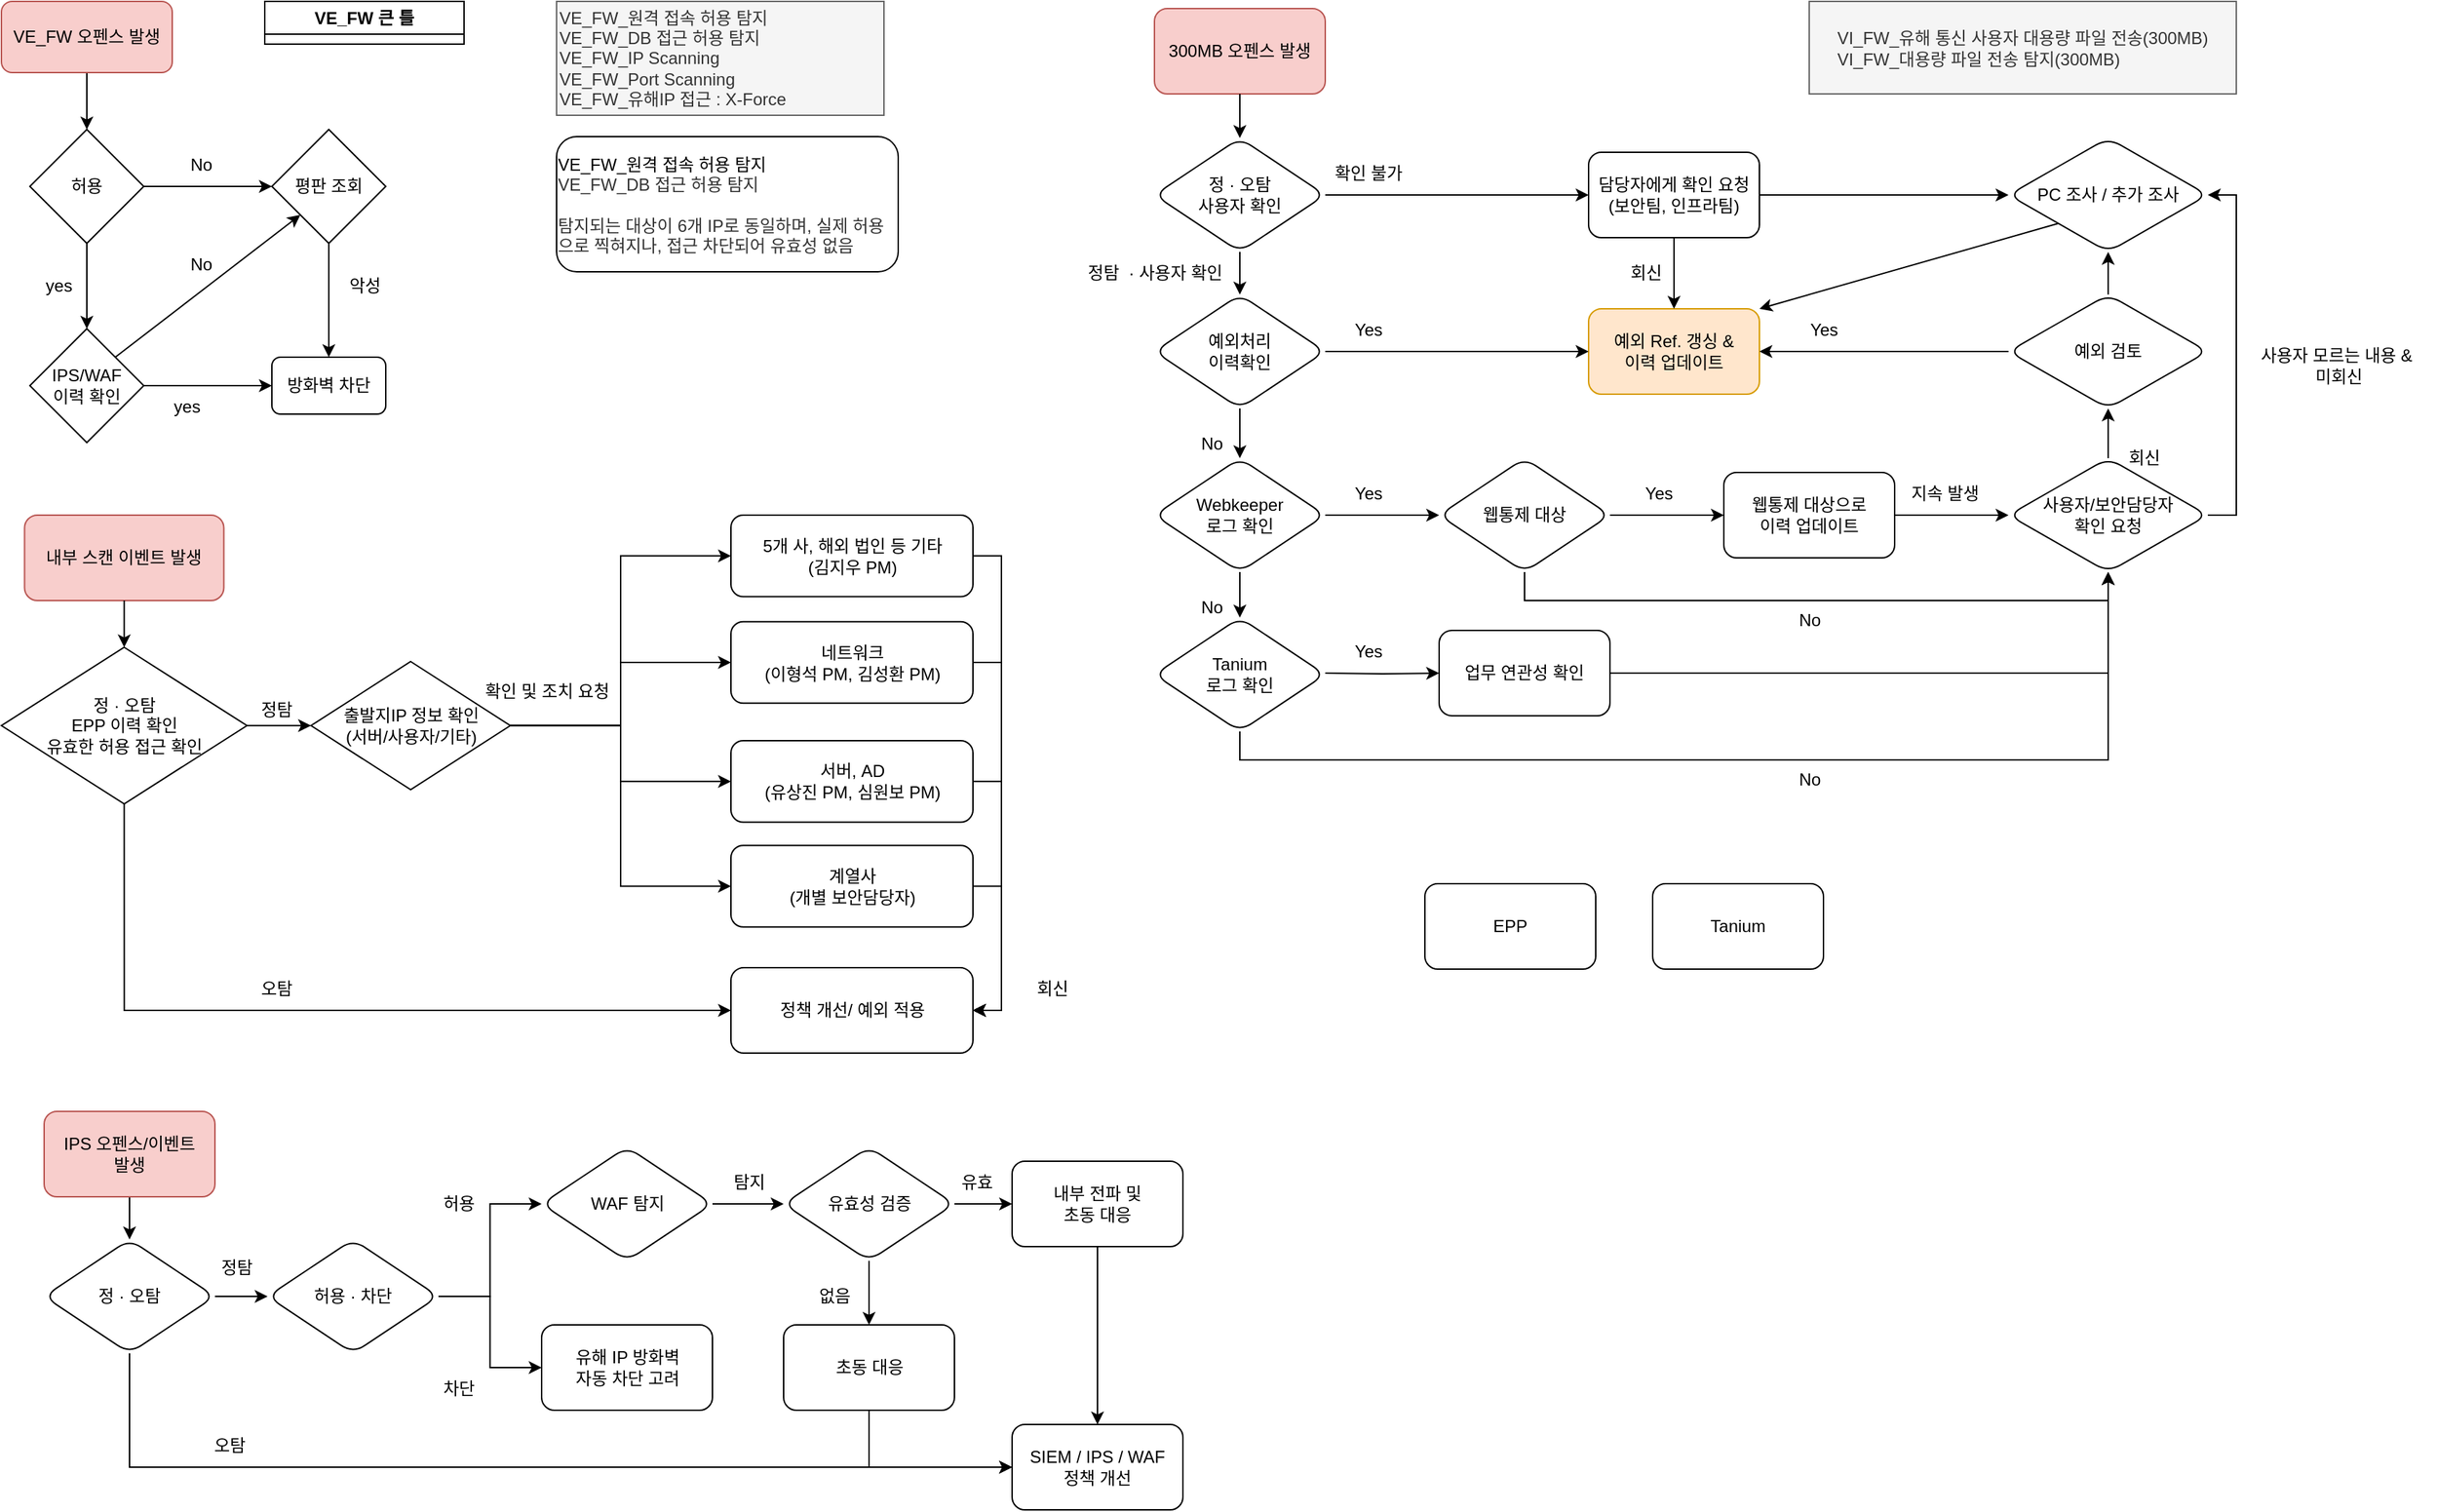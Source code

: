 <mxfile version="22.0.8" type="github">
  <diagram id="C5RBs43oDa-KdzZeNtuy" name="Page-1">
    <mxGraphModel dx="1434" dy="758" grid="1" gridSize="10" guides="1" tooltips="1" connect="1" arrows="1" fold="1" page="1" pageScale="1" pageWidth="827" pageHeight="1169" math="0" shadow="0">
      <root>
        <mxCell id="WIyWlLk6GJQsqaUBKTNV-0" />
        <mxCell id="WIyWlLk6GJQsqaUBKTNV-1" parent="WIyWlLk6GJQsqaUBKTNV-0" />
        <mxCell id="C8NILemeKjBsCW44N4Zh-11" style="edgeStyle=orthogonalEdgeStyle;rounded=0;orthogonalLoop=1;jettySize=auto;html=1;exitX=0.5;exitY=1;exitDx=0;exitDy=0;entryX=0.5;entryY=0;entryDx=0;entryDy=0;" parent="WIyWlLk6GJQsqaUBKTNV-1" source="C8NILemeKjBsCW44N4Zh-3" target="C8NILemeKjBsCW44N4Zh-4" edge="1">
          <mxGeometry relative="1" as="geometry" />
        </mxCell>
        <mxCell id="C8NILemeKjBsCW44N4Zh-3" value="VE_FW 오펜스 발생" style="rounded=1;whiteSpace=wrap;html=1;fillColor=#f8cecc;strokeColor=#b85450;" parent="WIyWlLk6GJQsqaUBKTNV-1" vertex="1">
          <mxGeometry x="60" y="60" width="120" height="50" as="geometry" />
        </mxCell>
        <mxCell id="C8NILemeKjBsCW44N4Zh-8" style="edgeStyle=orthogonalEdgeStyle;rounded=0;orthogonalLoop=1;jettySize=auto;html=1;exitX=0.5;exitY=1;exitDx=0;exitDy=0;entryX=0.5;entryY=0;entryDx=0;entryDy=0;" parent="WIyWlLk6GJQsqaUBKTNV-1" source="C8NILemeKjBsCW44N4Zh-4" target="C8NILemeKjBsCW44N4Zh-6" edge="1">
          <mxGeometry relative="1" as="geometry" />
        </mxCell>
        <mxCell id="C8NILemeKjBsCW44N4Zh-16" style="edgeStyle=orthogonalEdgeStyle;rounded=0;orthogonalLoop=1;jettySize=auto;html=1;exitX=1;exitY=0.5;exitDx=0;exitDy=0;entryX=0;entryY=0.5;entryDx=0;entryDy=0;" parent="WIyWlLk6GJQsqaUBKTNV-1" source="C8NILemeKjBsCW44N4Zh-4" target="C8NILemeKjBsCW44N4Zh-17" edge="1">
          <mxGeometry relative="1" as="geometry">
            <mxPoint x="220" y="190" as="targetPoint" />
          </mxGeometry>
        </mxCell>
        <mxCell id="C8NILemeKjBsCW44N4Zh-4" value="허용" style="rhombus;whiteSpace=wrap;html=1;" parent="WIyWlLk6GJQsqaUBKTNV-1" vertex="1">
          <mxGeometry x="80" y="150" width="80" height="80" as="geometry" />
        </mxCell>
        <mxCell id="C8NILemeKjBsCW44N4Zh-25" style="edgeStyle=orthogonalEdgeStyle;rounded=0;orthogonalLoop=1;jettySize=auto;html=1;exitX=1;exitY=0.5;exitDx=0;exitDy=0;entryX=0;entryY=0.5;entryDx=0;entryDy=0;" parent="WIyWlLk6GJQsqaUBKTNV-1" source="C8NILemeKjBsCW44N4Zh-6" target="C8NILemeKjBsCW44N4Zh-22" edge="1">
          <mxGeometry relative="1" as="geometry" />
        </mxCell>
        <mxCell id="C8NILemeKjBsCW44N4Zh-6" value="IPS/WAF&lt;br&gt;이력 확인" style="rhombus;whiteSpace=wrap;html=1;" parent="WIyWlLk6GJQsqaUBKTNV-1" vertex="1">
          <mxGeometry x="80" y="290" width="80" height="80" as="geometry" />
        </mxCell>
        <mxCell id="C8NILemeKjBsCW44N4Zh-10" value="yes" style="text;html=1;align=center;verticalAlign=middle;resizable=0;points=[];autosize=1;strokeColor=none;fillColor=none;" parent="WIyWlLk6GJQsqaUBKTNV-1" vertex="1">
          <mxGeometry x="80" y="245" width="40" height="30" as="geometry" />
        </mxCell>
        <mxCell id="C8NILemeKjBsCW44N4Zh-13" value="No" style="text;html=1;align=center;verticalAlign=middle;resizable=0;points=[];autosize=1;strokeColor=none;fillColor=none;" parent="WIyWlLk6GJQsqaUBKTNV-1" vertex="1">
          <mxGeometry x="180" y="160" width="40" height="30" as="geometry" />
        </mxCell>
        <mxCell id="C8NILemeKjBsCW44N4Zh-24" style="edgeStyle=orthogonalEdgeStyle;rounded=0;orthogonalLoop=1;jettySize=auto;html=1;exitX=0.5;exitY=1;exitDx=0;exitDy=0;" parent="WIyWlLk6GJQsqaUBKTNV-1" source="C8NILemeKjBsCW44N4Zh-17" target="C8NILemeKjBsCW44N4Zh-22" edge="1">
          <mxGeometry relative="1" as="geometry" />
        </mxCell>
        <mxCell id="C8NILemeKjBsCW44N4Zh-17" value="평판 조회" style="rhombus;whiteSpace=wrap;html=1;" parent="WIyWlLk6GJQsqaUBKTNV-1" vertex="1">
          <mxGeometry x="250" y="150" width="80" height="80" as="geometry" />
        </mxCell>
        <mxCell id="C8NILemeKjBsCW44N4Zh-22" value="방화벽 차단" style="rounded=1;whiteSpace=wrap;html=1;fontSize=12;glass=0;strokeWidth=1;shadow=0;" parent="WIyWlLk6GJQsqaUBKTNV-1" vertex="1">
          <mxGeometry x="250" y="310" width="80" height="40" as="geometry" />
        </mxCell>
        <mxCell id="C8NILemeKjBsCW44N4Zh-26" value="yes" style="text;html=1;align=center;verticalAlign=middle;resizable=0;points=[];autosize=1;strokeColor=none;fillColor=none;" parent="WIyWlLk6GJQsqaUBKTNV-1" vertex="1">
          <mxGeometry x="170" y="330" width="40" height="30" as="geometry" />
        </mxCell>
        <mxCell id="C8NILemeKjBsCW44N4Zh-28" value="악성" style="text;html=1;align=center;verticalAlign=middle;resizable=0;points=[];autosize=1;strokeColor=none;fillColor=none;" parent="WIyWlLk6GJQsqaUBKTNV-1" vertex="1">
          <mxGeometry x="290" y="245" width="50" height="30" as="geometry" />
        </mxCell>
        <mxCell id="C8NILemeKjBsCW44N4Zh-32" value="" style="rounded=0;orthogonalLoop=1;jettySize=auto;html=1;exitX=1;exitY=0;exitDx=0;exitDy=0;entryX=0;entryY=1;entryDx=0;entryDy=0;" parent="WIyWlLk6GJQsqaUBKTNV-1" source="C8NILemeKjBsCW44N4Zh-6" target="C8NILemeKjBsCW44N4Zh-17" edge="1">
          <mxGeometry relative="1" as="geometry">
            <mxPoint x="140" y="310" as="sourcePoint" />
            <mxPoint x="180" y="260" as="targetPoint" />
          </mxGeometry>
        </mxCell>
        <mxCell id="C8NILemeKjBsCW44N4Zh-33" value="No" style="text;html=1;align=center;verticalAlign=middle;resizable=0;points=[];autosize=1;strokeColor=none;fillColor=none;" parent="WIyWlLk6GJQsqaUBKTNV-1" vertex="1">
          <mxGeometry x="180" y="230" width="40" height="30" as="geometry" />
        </mxCell>
        <mxCell id="C8NILemeKjBsCW44N4Zh-34" value="VE_FW_원격 접속 허용 탐지&lt;br&gt;VE_FW_DB 접근 허용 탐지&lt;br&gt;VE_FW_IP Scanning&lt;br&gt;VE_FW_Port Scanning&lt;br&gt;VE_FW_유해IP 접근 : X-Force" style="rounded=0;whiteSpace=wrap;html=1;fillColor=#f5f5f5;fontColor=#333333;strokeColor=#666666;align=left;" parent="WIyWlLk6GJQsqaUBKTNV-1" vertex="1">
          <mxGeometry x="450" y="60" width="230" height="80" as="geometry" />
        </mxCell>
        <mxCell id="C8NILemeKjBsCW44N4Zh-37" value="&lt;div style=&quot;text-align: left;&quot;&gt;&lt;span style=&quot;background-color: initial;&quot;&gt;VE_FW_원격 접속 허용 탐지&lt;/span&gt;&lt;/div&gt;&lt;span style=&quot;color: rgb(51, 51, 51);&quot;&gt;&lt;div style=&quot;text-align: left;&quot;&gt;&lt;span style=&quot;background-color: initial;&quot;&gt;VE_FW_DB 접근 허용 탐지&lt;/span&gt;&lt;/div&gt;&lt;/span&gt;&lt;div style=&quot;text-align: left;&quot;&gt;&lt;font color=&quot;#333333&quot;&gt;&lt;br&gt;&lt;/font&gt;&lt;/div&gt;&lt;font color=&quot;#333333&quot;&gt;&lt;div style=&quot;text-align: left;&quot;&gt;&lt;span style=&quot;background-color: initial;&quot;&gt;탐지되는 대상이 6개 IP로 동일하며, 실제 허용으로 찍혀지나, 접근 차단되어 유효성 없음&lt;/span&gt;&lt;/div&gt;&lt;/font&gt;" style="rounded=1;whiteSpace=wrap;html=1;" parent="WIyWlLk6GJQsqaUBKTNV-1" vertex="1">
          <mxGeometry x="450" y="155" width="240" height="95" as="geometry" />
        </mxCell>
        <mxCell id="C8NILemeKjBsCW44N4Zh-39" value="VE_FW 큰 틀" style="swimlane;whiteSpace=wrap;html=1;" parent="WIyWlLk6GJQsqaUBKTNV-1" vertex="1" collapsed="1">
          <mxGeometry x="245" y="60" width="140" height="30" as="geometry">
            <mxRectangle x="235" y="80" width="200" height="200" as="alternateBounds" />
          </mxGeometry>
        </mxCell>
        <mxCell id="Snq0X9Z72ibjKQlMLjN9-2" style="edgeStyle=orthogonalEdgeStyle;rounded=0;orthogonalLoop=1;jettySize=auto;html=1;exitX=0.5;exitY=1;exitDx=0;exitDy=0;" parent="WIyWlLk6GJQsqaUBKTNV-1" edge="1">
          <mxGeometry relative="1" as="geometry">
            <mxPoint x="900" y="105" as="sourcePoint" />
            <mxPoint x="900" y="105" as="targetPoint" />
          </mxGeometry>
        </mxCell>
        <mxCell id="Snq0X9Z72ibjKQlMLjN9-5" value="300MB 오펜스 발생" style="rounded=1;whiteSpace=wrap;html=1;fillColor=#f8cecc;strokeColor=#b85450;" parent="WIyWlLk6GJQsqaUBKTNV-1" vertex="1">
          <mxGeometry x="870" y="65" width="120" height="60" as="geometry" />
        </mxCell>
        <mxCell id="Snq0X9Z72ibjKQlMLjN9-6" value="예외처리&lt;br&gt;이력확인" style="rhombus;whiteSpace=wrap;html=1;rounded=1;" parent="WIyWlLk6GJQsqaUBKTNV-1" vertex="1">
          <mxGeometry x="870" y="266" width="120" height="80" as="geometry" />
        </mxCell>
        <mxCell id="Snq0X9Z72ibjKQlMLjN9-8" value="예외 Ref. 갱싱 &amp;amp; &lt;br&gt;이력 업데이트" style="whiteSpace=wrap;html=1;rounded=1;fillColor=#ffe6cc;strokeColor=#d79b00;" parent="WIyWlLk6GJQsqaUBKTNV-1" vertex="1">
          <mxGeometry x="1175" y="276" width="120" height="60" as="geometry" />
        </mxCell>
        <mxCell id="Snq0X9Z72ibjKQlMLjN9-9" value="" style="edgeStyle=orthogonalEdgeStyle;rounded=0;orthogonalLoop=1;jettySize=auto;html=1;" parent="WIyWlLk6GJQsqaUBKTNV-1" source="Snq0X9Z72ibjKQlMLjN9-6" target="Snq0X9Z72ibjKQlMLjN9-8" edge="1">
          <mxGeometry relative="1" as="geometry" />
        </mxCell>
        <mxCell id="Snq0X9Z72ibjKQlMLjN9-10" value="Yes" style="text;html=1;align=center;verticalAlign=middle;resizable=0;points=[];autosize=1;strokeColor=none;fillColor=none;" parent="WIyWlLk6GJQsqaUBKTNV-1" vertex="1">
          <mxGeometry x="1000" y="276" width="40" height="30" as="geometry" />
        </mxCell>
        <mxCell id="Snq0X9Z72ibjKQlMLjN9-11" value="Webkeeper&lt;br&gt;로그 확인" style="rhombus;whiteSpace=wrap;html=1;rounded=1;" parent="WIyWlLk6GJQsqaUBKTNV-1" vertex="1">
          <mxGeometry x="870" y="381" width="120" height="80" as="geometry" />
        </mxCell>
        <mxCell id="Snq0X9Z72ibjKQlMLjN9-12" value="" style="edgeStyle=orthogonalEdgeStyle;rounded=0;orthogonalLoop=1;jettySize=auto;html=1;" parent="WIyWlLk6GJQsqaUBKTNV-1" source="Snq0X9Z72ibjKQlMLjN9-6" target="Snq0X9Z72ibjKQlMLjN9-11" edge="1">
          <mxGeometry relative="1" as="geometry" />
        </mxCell>
        <mxCell id="Snq0X9Z72ibjKQlMLjN9-15" value="웹통제 대상으로&lt;br&gt;이력 업데이트" style="whiteSpace=wrap;html=1;rounded=1;" parent="WIyWlLk6GJQsqaUBKTNV-1" vertex="1">
          <mxGeometry x="1270" y="391" width="120" height="60" as="geometry" />
        </mxCell>
        <mxCell id="Snq0X9Z72ibjKQlMLjN9-17" value="Yes" style="text;html=1;align=center;verticalAlign=middle;resizable=0;points=[];autosize=1;strokeColor=none;fillColor=none;" parent="WIyWlLk6GJQsqaUBKTNV-1" vertex="1">
          <mxGeometry x="1000" y="391" width="40" height="30" as="geometry" />
        </mxCell>
        <mxCell id="Snq0X9Z72ibjKQlMLjN9-80" style="edgeStyle=orthogonalEdgeStyle;rounded=0;orthogonalLoop=1;jettySize=auto;html=1;exitX=1;exitY=0.5;exitDx=0;exitDy=0;entryX=0;entryY=0.5;entryDx=0;entryDy=0;" parent="WIyWlLk6GJQsqaUBKTNV-1" source="Snq0X9Z72ibjKQlMLjN9-19" target="Snq0X9Z72ibjKQlMLjN9-15" edge="1">
          <mxGeometry relative="1" as="geometry" />
        </mxCell>
        <mxCell id="Snq0X9Z72ibjKQlMLjN9-19" value="웹통제 대상" style="rhombus;whiteSpace=wrap;html=1;rounded=1;" parent="WIyWlLk6GJQsqaUBKTNV-1" vertex="1">
          <mxGeometry x="1070" y="381" width="120" height="80" as="geometry" />
        </mxCell>
        <mxCell id="Snq0X9Z72ibjKQlMLjN9-20" style="edgeStyle=orthogonalEdgeStyle;rounded=0;orthogonalLoop=1;jettySize=auto;html=1;exitX=1;exitY=0.5;exitDx=0;exitDy=0;" parent="WIyWlLk6GJQsqaUBKTNV-1" source="Snq0X9Z72ibjKQlMLjN9-11" target="Snq0X9Z72ibjKQlMLjN9-19" edge="1">
          <mxGeometry relative="1" as="geometry" />
        </mxCell>
        <mxCell id="Snq0X9Z72ibjKQlMLjN9-23" value="Yes" style="text;html=1;align=center;verticalAlign=middle;resizable=0;points=[];autosize=1;strokeColor=none;fillColor=none;" parent="WIyWlLk6GJQsqaUBKTNV-1" vertex="1">
          <mxGeometry x="1204" y="391" width="40" height="30" as="geometry" />
        </mxCell>
        <mxCell id="Snq0X9Z72ibjKQlMLjN9-71" style="edgeStyle=orthogonalEdgeStyle;rounded=0;orthogonalLoop=1;jettySize=auto;html=1;exitX=0.5;exitY=1;exitDx=0;exitDy=0;entryX=0.5;entryY=1;entryDx=0;entryDy=0;" parent="WIyWlLk6GJQsqaUBKTNV-1" source="Snq0X9Z72ibjKQlMLjN9-25" edge="1" target="Snq0X9Z72ibjKQlMLjN9-31">
          <mxGeometry relative="1" as="geometry">
            <mxPoint x="1540" y="471" as="targetPoint" />
          </mxGeometry>
        </mxCell>
        <mxCell id="Snq0X9Z72ibjKQlMLjN9-25" value="Tanium&lt;br&gt;로그 확인" style="rhombus;whiteSpace=wrap;html=1;rounded=1;" parent="WIyWlLk6GJQsqaUBKTNV-1" vertex="1">
          <mxGeometry x="870" y="493" width="120" height="80" as="geometry" />
        </mxCell>
        <mxCell id="Snq0X9Z72ibjKQlMLjN9-26" value="" style="edgeStyle=orthogonalEdgeStyle;rounded=0;orthogonalLoop=1;jettySize=auto;html=1;" parent="WIyWlLk6GJQsqaUBKTNV-1" source="Snq0X9Z72ibjKQlMLjN9-11" target="Snq0X9Z72ibjKQlMLjN9-25" edge="1">
          <mxGeometry relative="1" as="geometry" />
        </mxCell>
        <mxCell id="Snq0X9Z72ibjKQlMLjN9-27" value="No" style="text;html=1;align=center;verticalAlign=middle;resizable=0;points=[];autosize=1;strokeColor=none;fillColor=none;" parent="WIyWlLk6GJQsqaUBKTNV-1" vertex="1">
          <mxGeometry x="890" y="471" width="40" height="30" as="geometry" />
        </mxCell>
        <mxCell id="Snq0X9Z72ibjKQlMLjN9-28" value="No" style="text;html=1;align=center;verticalAlign=middle;resizable=0;points=[];autosize=1;strokeColor=none;fillColor=none;" parent="WIyWlLk6GJQsqaUBKTNV-1" vertex="1">
          <mxGeometry x="890" y="356" width="40" height="30" as="geometry" />
        </mxCell>
        <mxCell id="iR7jlFq-FNkJxQ9GjyBQ-0" style="edgeStyle=orthogonalEdgeStyle;rounded=0;orthogonalLoop=1;jettySize=auto;html=1;exitX=1;exitY=0.5;exitDx=0;exitDy=0;entryX=1;entryY=0.5;entryDx=0;entryDy=0;" edge="1" parent="WIyWlLk6GJQsqaUBKTNV-1" source="Snq0X9Z72ibjKQlMLjN9-31" target="Snq0X9Z72ibjKQlMLjN9-75">
          <mxGeometry relative="1" as="geometry" />
        </mxCell>
        <mxCell id="Snq0X9Z72ibjKQlMLjN9-31" value="사용자/보안담당자&lt;br&gt;확인 요청" style="rhombus;whiteSpace=wrap;html=1;rounded=1;" parent="WIyWlLk6GJQsqaUBKTNV-1" vertex="1">
          <mxGeometry x="1470" y="381" width="140" height="80" as="geometry" />
        </mxCell>
        <mxCell id="Snq0X9Z72ibjKQlMLjN9-51" style="edgeStyle=orthogonalEdgeStyle;rounded=0;orthogonalLoop=1;jettySize=auto;html=1;exitX=1;exitY=0.5;exitDx=0;exitDy=0;entryX=0;entryY=0.5;entryDx=0;entryDy=0;" parent="WIyWlLk6GJQsqaUBKTNV-1" source="Snq0X9Z72ibjKQlMLjN9-15" target="Snq0X9Z72ibjKQlMLjN9-31" edge="1">
          <mxGeometry relative="1" as="geometry" />
        </mxCell>
        <mxCell id="Snq0X9Z72ibjKQlMLjN9-64" style="edgeStyle=orthogonalEdgeStyle;rounded=0;orthogonalLoop=1;jettySize=auto;html=1;exitX=0.5;exitY=1;exitDx=0;exitDy=0;entryX=0.5;entryY=1;entryDx=0;entryDy=0;" parent="WIyWlLk6GJQsqaUBKTNV-1" source="Snq0X9Z72ibjKQlMLjN9-19" target="Snq0X9Z72ibjKQlMLjN9-31" edge="1">
          <mxGeometry relative="1" as="geometry" />
        </mxCell>
        <mxCell id="Snq0X9Z72ibjKQlMLjN9-36" value="지속 발생" style="text;html=1;align=center;verticalAlign=middle;resizable=0;points=[];autosize=1;strokeColor=none;fillColor=none;" parent="WIyWlLk6GJQsqaUBKTNV-1" vertex="1">
          <mxGeometry x="1390" y="391" width="70" height="30" as="geometry" />
        </mxCell>
        <mxCell id="Snq0X9Z72ibjKQlMLjN9-41" style="edgeStyle=orthogonalEdgeStyle;rounded=0;orthogonalLoop=1;jettySize=auto;html=1;exitX=0.5;exitY=1;exitDx=0;exitDy=0;entryX=0.5;entryY=0;entryDx=0;entryDy=0;" parent="WIyWlLk6GJQsqaUBKTNV-1" source="Snq0X9Z72ibjKQlMLjN9-40" target="Snq0X9Z72ibjKQlMLjN9-6" edge="1">
          <mxGeometry relative="1" as="geometry" />
        </mxCell>
        <mxCell id="Snq0X9Z72ibjKQlMLjN9-40" value="정 · 오탐&lt;br&gt;사용자 확인" style="rhombus;whiteSpace=wrap;html=1;rounded=1;" parent="WIyWlLk6GJQsqaUBKTNV-1" vertex="1">
          <mxGeometry x="870" y="156" width="120" height="80" as="geometry" />
        </mxCell>
        <mxCell id="Snq0X9Z72ibjKQlMLjN9-47" style="edgeStyle=orthogonalEdgeStyle;rounded=0;orthogonalLoop=1;jettySize=auto;html=1;exitX=0.5;exitY=1;exitDx=0;exitDy=0;entryX=0.5;entryY=0;entryDx=0;entryDy=0;" parent="WIyWlLk6GJQsqaUBKTNV-1" source="Snq0X9Z72ibjKQlMLjN9-5" target="Snq0X9Z72ibjKQlMLjN9-40" edge="1">
          <mxGeometry relative="1" as="geometry" />
        </mxCell>
        <mxCell id="Snq0X9Z72ibjKQlMLjN9-42" value="정탐&amp;nbsp;&amp;nbsp;· 사용자 확인" style="text;html=1;align=center;verticalAlign=middle;resizable=0;points=[];autosize=1;strokeColor=none;fillColor=none;" parent="WIyWlLk6GJQsqaUBKTNV-1" vertex="1">
          <mxGeometry x="810" y="236" width="120" height="30" as="geometry" />
        </mxCell>
        <mxCell id="Snq0X9Z72ibjKQlMLjN9-48" value="" style="edgeStyle=orthogonalEdgeStyle;rounded=0;orthogonalLoop=1;jettySize=auto;html=1;" parent="WIyWlLk6GJQsqaUBKTNV-1" source="Snq0X9Z72ibjKQlMLjN9-43" target="Snq0X9Z72ibjKQlMLjN9-8" edge="1">
          <mxGeometry relative="1" as="geometry" />
        </mxCell>
        <mxCell id="Snq0X9Z72ibjKQlMLjN9-43" value="담당자에게 확인 요청&lt;br&gt;(보안팀, 인프라팀)" style="whiteSpace=wrap;html=1;rounded=1;" parent="WIyWlLk6GJQsqaUBKTNV-1" vertex="1">
          <mxGeometry x="1175" y="166" width="120" height="60" as="geometry" />
        </mxCell>
        <mxCell id="Snq0X9Z72ibjKQlMLjN9-44" value="" style="edgeStyle=orthogonalEdgeStyle;rounded=0;orthogonalLoop=1;jettySize=auto;html=1;" parent="WIyWlLk6GJQsqaUBKTNV-1" source="Snq0X9Z72ibjKQlMLjN9-40" target="Snq0X9Z72ibjKQlMLjN9-43" edge="1">
          <mxGeometry relative="1" as="geometry" />
        </mxCell>
        <mxCell id="Snq0X9Z72ibjKQlMLjN9-45" value="확인 불가" style="text;html=1;align=center;verticalAlign=middle;resizable=0;points=[];autosize=1;strokeColor=none;fillColor=none;" parent="WIyWlLk6GJQsqaUBKTNV-1" vertex="1">
          <mxGeometry x="985" y="166" width="70" height="30" as="geometry" />
        </mxCell>
        <mxCell id="Snq0X9Z72ibjKQlMLjN9-49" value="회신" style="text;html=1;align=center;verticalAlign=middle;resizable=0;points=[];autosize=1;strokeColor=none;fillColor=none;" parent="WIyWlLk6GJQsqaUBKTNV-1" vertex="1">
          <mxGeometry x="1190" y="236" width="50" height="30" as="geometry" />
        </mxCell>
        <mxCell id="Snq0X9Z72ibjKQlMLjN9-58" style="edgeStyle=orthogonalEdgeStyle;rounded=0;orthogonalLoop=1;jettySize=auto;html=1;exitX=0;exitY=0.5;exitDx=0;exitDy=0;entryX=1;entryY=0.5;entryDx=0;entryDy=0;" parent="WIyWlLk6GJQsqaUBKTNV-1" source="Snq0X9Z72ibjKQlMLjN9-55" target="Snq0X9Z72ibjKQlMLjN9-8" edge="1">
          <mxGeometry relative="1" as="geometry" />
        </mxCell>
        <mxCell id="Snq0X9Z72ibjKQlMLjN9-55" value="예외 검토" style="rhombus;whiteSpace=wrap;html=1;rounded=1;" parent="WIyWlLk6GJQsqaUBKTNV-1" vertex="1">
          <mxGeometry x="1470" y="266" width="140" height="80" as="geometry" />
        </mxCell>
        <mxCell id="Snq0X9Z72ibjKQlMLjN9-56" style="edgeStyle=orthogonalEdgeStyle;rounded=0;orthogonalLoop=1;jettySize=auto;html=1;exitX=0.5;exitY=0;exitDx=0;exitDy=0;entryX=0.5;entryY=1;entryDx=0;entryDy=0;" parent="WIyWlLk6GJQsqaUBKTNV-1" source="Snq0X9Z72ibjKQlMLjN9-31" target="Snq0X9Z72ibjKQlMLjN9-55" edge="1">
          <mxGeometry relative="1" as="geometry" />
        </mxCell>
        <mxCell id="Snq0X9Z72ibjKQlMLjN9-57" value="회신" style="text;html=1;align=center;verticalAlign=middle;resizable=0;points=[];autosize=1;strokeColor=none;fillColor=none;" parent="WIyWlLk6GJQsqaUBKTNV-1" vertex="1">
          <mxGeometry x="1540" y="366" width="50" height="30" as="geometry" />
        </mxCell>
        <mxCell id="Snq0X9Z72ibjKQlMLjN9-59" value="Yes" style="text;html=1;align=center;verticalAlign=middle;resizable=0;points=[];autosize=1;strokeColor=none;fillColor=none;" parent="WIyWlLk6GJQsqaUBKTNV-1" vertex="1">
          <mxGeometry x="1320" y="276" width="40" height="30" as="geometry" />
        </mxCell>
        <mxCell id="Snq0X9Z72ibjKQlMLjN9-65" value="No" style="text;html=1;align=center;verticalAlign=middle;resizable=0;points=[];autosize=1;strokeColor=none;fillColor=none;" parent="WIyWlLk6GJQsqaUBKTNV-1" vertex="1">
          <mxGeometry x="1310" y="480" width="40" height="30" as="geometry" />
        </mxCell>
        <mxCell id="Snq0X9Z72ibjKQlMLjN9-68" style="edgeStyle=orthogonalEdgeStyle;rounded=0;orthogonalLoop=1;jettySize=auto;html=1;exitX=1;exitY=0.5;exitDx=0;exitDy=0;entryX=0.5;entryY=1;entryDx=0;entryDy=0;" parent="WIyWlLk6GJQsqaUBKTNV-1" source="Snq0X9Z72ibjKQlMLjN9-66" target="Snq0X9Z72ibjKQlMLjN9-31" edge="1">
          <mxGeometry relative="1" as="geometry" />
        </mxCell>
        <mxCell id="Snq0X9Z72ibjKQlMLjN9-66" value="업무 연관성 확인" style="rounded=1;whiteSpace=wrap;html=1;" parent="WIyWlLk6GJQsqaUBKTNV-1" vertex="1">
          <mxGeometry x="1070" y="502" width="120" height="60" as="geometry" />
        </mxCell>
        <mxCell id="Snq0X9Z72ibjKQlMLjN9-67" value="" style="edgeStyle=orthogonalEdgeStyle;rounded=0;orthogonalLoop=1;jettySize=auto;html=1;" parent="WIyWlLk6GJQsqaUBKTNV-1" target="Snq0X9Z72ibjKQlMLjN9-66" edge="1">
          <mxGeometry relative="1" as="geometry">
            <mxPoint x="990" y="532" as="sourcePoint" />
          </mxGeometry>
        </mxCell>
        <mxCell id="Snq0X9Z72ibjKQlMLjN9-69" value="Yes" style="text;html=1;align=center;verticalAlign=middle;resizable=0;points=[];autosize=1;strokeColor=none;fillColor=none;" parent="WIyWlLk6GJQsqaUBKTNV-1" vertex="1">
          <mxGeometry x="1000" y="502" width="40" height="30" as="geometry" />
        </mxCell>
        <mxCell id="Snq0X9Z72ibjKQlMLjN9-72" value="No" style="text;html=1;align=center;verticalAlign=middle;resizable=0;points=[];autosize=1;strokeColor=none;fillColor=none;" parent="WIyWlLk6GJQsqaUBKTNV-1" vertex="1">
          <mxGeometry x="1310" y="592" width="40" height="30" as="geometry" />
        </mxCell>
        <mxCell id="Snq0X9Z72ibjKQlMLjN9-74" value="사용자 모르는 내용 &amp;amp;&lt;br&gt;&amp;nbsp;미회신" style="text;html=1;align=center;verticalAlign=middle;resizable=0;points=[];autosize=1;strokeColor=none;fillColor=none;" parent="WIyWlLk6GJQsqaUBKTNV-1" vertex="1">
          <mxGeometry x="1630" y="296" width="140" height="40" as="geometry" />
        </mxCell>
        <mxCell id="Snq0X9Z72ibjKQlMLjN9-79" style="rounded=0;orthogonalLoop=1;jettySize=auto;html=1;exitX=0;exitY=1;exitDx=0;exitDy=0;entryX=1;entryY=0;entryDx=0;entryDy=0;" parent="WIyWlLk6GJQsqaUBKTNV-1" source="Snq0X9Z72ibjKQlMLjN9-75" target="Snq0X9Z72ibjKQlMLjN9-8" edge="1">
          <mxGeometry relative="1" as="geometry" />
        </mxCell>
        <mxCell id="Snq0X9Z72ibjKQlMLjN9-75" value="PC 조사 / 추가 조사" style="rhombus;whiteSpace=wrap;html=1;rounded=1;" parent="WIyWlLk6GJQsqaUBKTNV-1" vertex="1">
          <mxGeometry x="1470" y="156" width="140" height="80" as="geometry" />
        </mxCell>
        <mxCell id="Snq0X9Z72ibjKQlMLjN9-78" style="edgeStyle=orthogonalEdgeStyle;rounded=0;orthogonalLoop=1;jettySize=auto;html=1;exitX=1;exitY=0.5;exitDx=0;exitDy=0;entryX=0;entryY=0.5;entryDx=0;entryDy=0;" parent="WIyWlLk6GJQsqaUBKTNV-1" source="Snq0X9Z72ibjKQlMLjN9-43" target="Snq0X9Z72ibjKQlMLjN9-75" edge="1">
          <mxGeometry relative="1" as="geometry" />
        </mxCell>
        <mxCell id="Snq0X9Z72ibjKQlMLjN9-76" style="edgeStyle=orthogonalEdgeStyle;rounded=0;orthogonalLoop=1;jettySize=auto;html=1;exitX=0.5;exitY=0;exitDx=0;exitDy=0;entryX=0.5;entryY=1;entryDx=0;entryDy=0;" parent="WIyWlLk6GJQsqaUBKTNV-1" source="Snq0X9Z72ibjKQlMLjN9-55" target="Snq0X9Z72ibjKQlMLjN9-75" edge="1">
          <mxGeometry relative="1" as="geometry" />
        </mxCell>
        <mxCell id="Snq0X9Z72ibjKQlMLjN9-81" value="&lt;div style=&quot;text-align: left;&quot;&gt;&lt;span style=&quot;background-color: initial;&quot;&gt;VI_FW_유해 통신 사용자 대용량 파일 전송(300MB)&lt;/span&gt;&lt;/div&gt;&lt;div style=&quot;text-align: left;&quot;&gt;&lt;span style=&quot;background-color: initial;&quot;&gt;VI_FW_대용량 파일 전송 탐지(300MB)&lt;/span&gt;&lt;/div&gt;" style="rounded=0;whiteSpace=wrap;html=1;fillColor=#f5f5f5;fontColor=#333333;strokeColor=#666666;" parent="WIyWlLk6GJQsqaUBKTNV-1" vertex="1">
          <mxGeometry x="1330" y="60" width="300" height="65" as="geometry" />
        </mxCell>
        <mxCell id="Snq0X9Z72ibjKQlMLjN9-182" value="" style="group" parent="WIyWlLk6GJQsqaUBKTNV-1" vertex="1" connectable="0">
          <mxGeometry x="60" y="421" width="762.5" height="378" as="geometry" />
        </mxCell>
        <mxCell id="Snq0X9Z72ibjKQlMLjN9-89" value="내부 스캔 이벤트 발생" style="rounded=1;whiteSpace=wrap;html=1;fillColor=#f8cecc;strokeColor=#b85450;" parent="Snq0X9Z72ibjKQlMLjN9-182" vertex="1">
          <mxGeometry x="16.25" width="140" height="60" as="geometry" />
        </mxCell>
        <mxCell id="Snq0X9Z72ibjKQlMLjN9-143" value="출발지IP 정보 확인&lt;br&gt;(서버/사용자/기타)" style="rhombus;whiteSpace=wrap;html=1;" parent="Snq0X9Z72ibjKQlMLjN9-182" vertex="1">
          <mxGeometry x="217.5" y="102.88" width="140" height="90" as="geometry" />
        </mxCell>
        <mxCell id="Snq0X9Z72ibjKQlMLjN9-148" style="edgeStyle=orthogonalEdgeStyle;rounded=0;orthogonalLoop=1;jettySize=auto;html=1;exitX=1;exitY=0.5;exitDx=0;exitDy=0;entryX=0;entryY=0.5;entryDx=0;entryDy=0;" parent="Snq0X9Z72ibjKQlMLjN9-182" source="Snq0X9Z72ibjKQlMLjN9-146" target="Snq0X9Z72ibjKQlMLjN9-143" edge="1">
          <mxGeometry relative="1" as="geometry" />
        </mxCell>
        <mxCell id="Snq0X9Z72ibjKQlMLjN9-146" value="정 · 오탐&lt;br style=&quot;border-color: var(--border-color);&quot;&gt;EPP 이력 확인&lt;br style=&quot;border-color: var(--border-color);&quot;&gt;유효한 허용 접근 확인" style="rhombus;whiteSpace=wrap;html=1;" parent="Snq0X9Z72ibjKQlMLjN9-182" vertex="1">
          <mxGeometry y="92.88" width="172.5" height="110" as="geometry" />
        </mxCell>
        <mxCell id="Snq0X9Z72ibjKQlMLjN9-147" style="edgeStyle=orthogonalEdgeStyle;rounded=0;orthogonalLoop=1;jettySize=auto;html=1;exitX=0.5;exitY=1;exitDx=0;exitDy=0;entryX=0.5;entryY=0;entryDx=0;entryDy=0;" parent="Snq0X9Z72ibjKQlMLjN9-182" source="Snq0X9Z72ibjKQlMLjN9-89" target="Snq0X9Z72ibjKQlMLjN9-146" edge="1">
          <mxGeometry relative="1" as="geometry" />
        </mxCell>
        <mxCell id="Snq0X9Z72ibjKQlMLjN9-149" value="정탐" style="text;html=1;align=center;verticalAlign=middle;resizable=0;points=[];autosize=1;strokeColor=none;fillColor=none;" parent="Snq0X9Z72ibjKQlMLjN9-182" vertex="1">
          <mxGeometry x="167.5" y="122.25" width="50" height="30" as="geometry" />
        </mxCell>
        <mxCell id="Snq0X9Z72ibjKQlMLjN9-152" value="정책 개선/ 예외 적용" style="rounded=1;whiteSpace=wrap;html=1;" parent="Snq0X9Z72ibjKQlMLjN9-182" vertex="1">
          <mxGeometry x="512.5" y="318" width="170" height="60" as="geometry" />
        </mxCell>
        <mxCell id="Snq0X9Z72ibjKQlMLjN9-153" style="edgeStyle=orthogonalEdgeStyle;rounded=0;orthogonalLoop=1;jettySize=auto;html=1;exitX=0.5;exitY=1;exitDx=0;exitDy=0;entryX=0;entryY=0.5;entryDx=0;entryDy=0;" parent="Snq0X9Z72ibjKQlMLjN9-182" source="Snq0X9Z72ibjKQlMLjN9-146" target="Snq0X9Z72ibjKQlMLjN9-152" edge="1">
          <mxGeometry relative="1" as="geometry" />
        </mxCell>
        <mxCell id="Snq0X9Z72ibjKQlMLjN9-165" style="edgeStyle=orthogonalEdgeStyle;rounded=0;orthogonalLoop=1;jettySize=auto;html=1;exitX=1;exitY=0.5;exitDx=0;exitDy=0;entryX=1;entryY=0.5;entryDx=0;entryDy=0;" parent="Snq0X9Z72ibjKQlMLjN9-182" source="Snq0X9Z72ibjKQlMLjN9-154" target="Snq0X9Z72ibjKQlMLjN9-152" edge="1">
          <mxGeometry relative="1" as="geometry" />
        </mxCell>
        <mxCell id="Snq0X9Z72ibjKQlMLjN9-154" value="&lt;div&gt;5개 사, 해외 법인 등 기타&lt;/div&gt;&lt;div&gt;(김지우 PM)&lt;/div&gt;" style="rounded=1;whiteSpace=wrap;html=1;" parent="Snq0X9Z72ibjKQlMLjN9-182" vertex="1">
          <mxGeometry x="512.5" width="170" height="57.25" as="geometry" />
        </mxCell>
        <mxCell id="Snq0X9Z72ibjKQlMLjN9-178" style="edgeStyle=orthogonalEdgeStyle;rounded=0;orthogonalLoop=1;jettySize=auto;html=1;exitX=1;exitY=0.5;exitDx=0;exitDy=0;entryX=0;entryY=0.5;entryDx=0;entryDy=0;" parent="Snq0X9Z72ibjKQlMLjN9-182" source="Snq0X9Z72ibjKQlMLjN9-143" target="Snq0X9Z72ibjKQlMLjN9-154" edge="1">
          <mxGeometry relative="1" as="geometry" />
        </mxCell>
        <mxCell id="Snq0X9Z72ibjKQlMLjN9-166" style="edgeStyle=orthogonalEdgeStyle;rounded=0;orthogonalLoop=1;jettySize=auto;html=1;exitX=1;exitY=0.5;exitDx=0;exitDy=0;entryX=1;entryY=0.5;entryDx=0;entryDy=0;" parent="Snq0X9Z72ibjKQlMLjN9-182" source="Snq0X9Z72ibjKQlMLjN9-157" target="Snq0X9Z72ibjKQlMLjN9-152" edge="1">
          <mxGeometry relative="1" as="geometry" />
        </mxCell>
        <mxCell id="Snq0X9Z72ibjKQlMLjN9-157" value="네트워크&lt;br&gt;(이형석 PM, 김성환 PM)" style="rounded=1;whiteSpace=wrap;html=1;" parent="Snq0X9Z72ibjKQlMLjN9-182" vertex="1">
          <mxGeometry x="512.5" y="74.88" width="170" height="57.25" as="geometry" />
        </mxCell>
        <mxCell id="Snq0X9Z72ibjKQlMLjN9-179" style="edgeStyle=orthogonalEdgeStyle;rounded=0;orthogonalLoop=1;jettySize=auto;html=1;exitX=1;exitY=0.5;exitDx=0;exitDy=0;entryX=0;entryY=0.5;entryDx=0;entryDy=0;" parent="Snq0X9Z72ibjKQlMLjN9-182" source="Snq0X9Z72ibjKQlMLjN9-143" target="Snq0X9Z72ibjKQlMLjN9-157" edge="1">
          <mxGeometry relative="1" as="geometry" />
        </mxCell>
        <mxCell id="Snq0X9Z72ibjKQlMLjN9-167" style="edgeStyle=orthogonalEdgeStyle;rounded=0;orthogonalLoop=1;jettySize=auto;html=1;exitX=1;exitY=0.5;exitDx=0;exitDy=0;entryX=1;entryY=0.5;entryDx=0;entryDy=0;" parent="Snq0X9Z72ibjKQlMLjN9-182" source="Snq0X9Z72ibjKQlMLjN9-158" target="Snq0X9Z72ibjKQlMLjN9-152" edge="1">
          <mxGeometry relative="1" as="geometry" />
        </mxCell>
        <mxCell id="Snq0X9Z72ibjKQlMLjN9-158" value="서버, AD&lt;br style=&quot;border-color: var(--border-color);&quot;&gt;(유상진 PM, 심원보 PM)" style="rounded=1;whiteSpace=wrap;html=1;" parent="Snq0X9Z72ibjKQlMLjN9-182" vertex="1">
          <mxGeometry x="512.5" y="158.5" width="170" height="57.25" as="geometry" />
        </mxCell>
        <mxCell id="Snq0X9Z72ibjKQlMLjN9-180" style="edgeStyle=orthogonalEdgeStyle;rounded=0;orthogonalLoop=1;jettySize=auto;html=1;exitX=1;exitY=0.5;exitDx=0;exitDy=0;" parent="Snq0X9Z72ibjKQlMLjN9-182" source="Snq0X9Z72ibjKQlMLjN9-143" target="Snq0X9Z72ibjKQlMLjN9-158" edge="1">
          <mxGeometry relative="1" as="geometry" />
        </mxCell>
        <mxCell id="Snq0X9Z72ibjKQlMLjN9-162" value="확인 및 조치 요청" style="text;html=1;align=center;verticalAlign=middle;resizable=0;points=[];autosize=1;strokeColor=none;fillColor=none;" parent="Snq0X9Z72ibjKQlMLjN9-182" vertex="1">
          <mxGeometry x="322.5" y="109" width="120" height="30" as="geometry" />
        </mxCell>
        <mxCell id="Snq0X9Z72ibjKQlMLjN9-168" value="오탐" style="text;html=1;align=center;verticalAlign=middle;resizable=0;points=[];autosize=1;strokeColor=none;fillColor=none;" parent="Snq0X9Z72ibjKQlMLjN9-182" vertex="1">
          <mxGeometry x="167.5" y="318" width="50" height="30" as="geometry" />
        </mxCell>
        <mxCell id="Snq0X9Z72ibjKQlMLjN9-170" value="회신" style="text;html=1;align=center;verticalAlign=middle;resizable=0;points=[];autosize=1;strokeColor=none;fillColor=none;" parent="Snq0X9Z72ibjKQlMLjN9-182" vertex="1">
          <mxGeometry x="712.5" y="318" width="50" height="30" as="geometry" />
        </mxCell>
        <mxCell id="Snq0X9Z72ibjKQlMLjN9-174" style="edgeStyle=orthogonalEdgeStyle;rounded=0;orthogonalLoop=1;jettySize=auto;html=1;exitX=1;exitY=0.5;exitDx=0;exitDy=0;entryX=1;entryY=0.5;entryDx=0;entryDy=0;" parent="Snq0X9Z72ibjKQlMLjN9-182" source="Snq0X9Z72ibjKQlMLjN9-171" target="Snq0X9Z72ibjKQlMLjN9-152" edge="1">
          <mxGeometry relative="1" as="geometry" />
        </mxCell>
        <mxCell id="Snq0X9Z72ibjKQlMLjN9-171" value="계열사&lt;br&gt;(개별 보안담당자)" style="rounded=1;whiteSpace=wrap;html=1;" parent="Snq0X9Z72ibjKQlMLjN9-182" vertex="1">
          <mxGeometry x="512.5" y="232.13" width="170" height="57.25" as="geometry" />
        </mxCell>
        <mxCell id="Snq0X9Z72ibjKQlMLjN9-181" style="edgeStyle=orthogonalEdgeStyle;rounded=0;orthogonalLoop=1;jettySize=auto;html=1;exitX=1;exitY=0.5;exitDx=0;exitDy=0;entryX=0;entryY=0.5;entryDx=0;entryDy=0;" parent="Snq0X9Z72ibjKQlMLjN9-182" source="Snq0X9Z72ibjKQlMLjN9-143" target="Snq0X9Z72ibjKQlMLjN9-171" edge="1">
          <mxGeometry relative="1" as="geometry" />
        </mxCell>
        <mxCell id="iR7jlFq-FNkJxQ9GjyBQ-2" value="" style="edgeStyle=orthogonalEdgeStyle;rounded=0;orthogonalLoop=1;jettySize=auto;html=1;" edge="1" parent="WIyWlLk6GJQsqaUBKTNV-1" source="Snq0X9Z72ibjKQlMLjN9-183" target="iR7jlFq-FNkJxQ9GjyBQ-1">
          <mxGeometry relative="1" as="geometry" />
        </mxCell>
        <mxCell id="Snq0X9Z72ibjKQlMLjN9-183" value="IPS 오펜스/이벤트 &lt;br&gt;발생" style="rounded=1;whiteSpace=wrap;html=1;fillColor=#f8cecc;strokeColor=#b85450;" parent="WIyWlLk6GJQsqaUBKTNV-1" vertex="1">
          <mxGeometry x="90" y="840" width="120" height="60" as="geometry" />
        </mxCell>
        <mxCell id="Snq0X9Z72ibjKQlMLjN9-184" value="EPP" style="rounded=1;whiteSpace=wrap;html=1;" parent="WIyWlLk6GJQsqaUBKTNV-1" vertex="1">
          <mxGeometry x="1060" y="680" width="120" height="60" as="geometry" />
        </mxCell>
        <mxCell id="Snq0X9Z72ibjKQlMLjN9-185" value="Tanium" style="rounded=1;whiteSpace=wrap;html=1;" parent="WIyWlLk6GJQsqaUBKTNV-1" vertex="1">
          <mxGeometry x="1220" y="680" width="120" height="60" as="geometry" />
        </mxCell>
        <mxCell id="iR7jlFq-FNkJxQ9GjyBQ-7" style="edgeStyle=orthogonalEdgeStyle;rounded=0;orthogonalLoop=1;jettySize=auto;html=1;exitX=1;exitY=0.5;exitDx=0;exitDy=0;entryX=0;entryY=0.5;entryDx=0;entryDy=0;" edge="1" parent="WIyWlLk6GJQsqaUBKTNV-1" source="iR7jlFq-FNkJxQ9GjyBQ-1" target="iR7jlFq-FNkJxQ9GjyBQ-5">
          <mxGeometry relative="1" as="geometry" />
        </mxCell>
        <mxCell id="iR7jlFq-FNkJxQ9GjyBQ-59" style="edgeStyle=orthogonalEdgeStyle;rounded=0;orthogonalLoop=1;jettySize=auto;html=1;exitX=0.5;exitY=1;exitDx=0;exitDy=0;entryX=0;entryY=0.5;entryDx=0;entryDy=0;" edge="1" parent="WIyWlLk6GJQsqaUBKTNV-1" source="iR7jlFq-FNkJxQ9GjyBQ-1" target="iR7jlFq-FNkJxQ9GjyBQ-35">
          <mxGeometry relative="1" as="geometry" />
        </mxCell>
        <mxCell id="iR7jlFq-FNkJxQ9GjyBQ-1" value="정 · 오탐" style="rhombus;whiteSpace=wrap;html=1;rounded=1;" vertex="1" parent="WIyWlLk6GJQsqaUBKTNV-1">
          <mxGeometry x="90" y="930" width="120" height="80" as="geometry" />
        </mxCell>
        <mxCell id="iR7jlFq-FNkJxQ9GjyBQ-39" style="edgeStyle=orthogonalEdgeStyle;rounded=0;orthogonalLoop=1;jettySize=auto;html=1;exitX=1;exitY=0.5;exitDx=0;exitDy=0;entryX=0;entryY=0.5;entryDx=0;entryDy=0;" edge="1" parent="WIyWlLk6GJQsqaUBKTNV-1" source="iR7jlFq-FNkJxQ9GjyBQ-5" target="iR7jlFq-FNkJxQ9GjyBQ-45">
          <mxGeometry relative="1" as="geometry">
            <mxPoint x="439.5" y="920" as="targetPoint" />
          </mxGeometry>
        </mxCell>
        <mxCell id="iR7jlFq-FNkJxQ9GjyBQ-41" style="edgeStyle=orthogonalEdgeStyle;rounded=0;orthogonalLoop=1;jettySize=auto;html=1;exitX=1;exitY=0.5;exitDx=0;exitDy=0;" edge="1" parent="WIyWlLk6GJQsqaUBKTNV-1" source="iR7jlFq-FNkJxQ9GjyBQ-5" target="iR7jlFq-FNkJxQ9GjyBQ-40">
          <mxGeometry relative="1" as="geometry" />
        </mxCell>
        <mxCell id="iR7jlFq-FNkJxQ9GjyBQ-5" value="허용 · 차단" style="rhombus;whiteSpace=wrap;html=1;rounded=1;" vertex="1" parent="WIyWlLk6GJQsqaUBKTNV-1">
          <mxGeometry x="247" y="930" width="120" height="80" as="geometry" />
        </mxCell>
        <mxCell id="iR7jlFq-FNkJxQ9GjyBQ-8" value="정탐" style="text;html=1;align=center;verticalAlign=middle;resizable=0;points=[];autosize=1;strokeColor=none;fillColor=none;" vertex="1" parent="WIyWlLk6GJQsqaUBKTNV-1">
          <mxGeometry x="200" y="935" width="50" height="30" as="geometry" />
        </mxCell>
        <mxCell id="iR7jlFq-FNkJxQ9GjyBQ-35" value="SIEM / IPS / WAF&lt;br&gt;정책 개선" style="rounded=1;whiteSpace=wrap;html=1;" vertex="1" parent="WIyWlLk6GJQsqaUBKTNV-1">
          <mxGeometry x="770" y="1060" width="120" height="60" as="geometry" />
        </mxCell>
        <mxCell id="iR7jlFq-FNkJxQ9GjyBQ-37" value="오탐" style="text;html=1;align=center;verticalAlign=middle;resizable=0;points=[];autosize=1;strokeColor=none;fillColor=none;" vertex="1" parent="WIyWlLk6GJQsqaUBKTNV-1">
          <mxGeometry x="195" y="1060" width="50" height="30" as="geometry" />
        </mxCell>
        <mxCell id="iR7jlFq-FNkJxQ9GjyBQ-40" value="유해 IP 방화벽 &lt;br&gt;자동 차단 고려" style="rounded=1;whiteSpace=wrap;html=1;" vertex="1" parent="WIyWlLk6GJQsqaUBKTNV-1">
          <mxGeometry x="439.5" y="990" width="120" height="60" as="geometry" />
        </mxCell>
        <mxCell id="iR7jlFq-FNkJxQ9GjyBQ-42" value="허용" style="text;html=1;align=center;verticalAlign=middle;resizable=0;points=[];autosize=1;strokeColor=none;fillColor=none;" vertex="1" parent="WIyWlLk6GJQsqaUBKTNV-1">
          <mxGeometry x="356" y="890" width="50" height="30" as="geometry" />
        </mxCell>
        <mxCell id="iR7jlFq-FNkJxQ9GjyBQ-43" value="차단" style="text;html=1;align=center;verticalAlign=middle;resizable=0;points=[];autosize=1;strokeColor=none;fillColor=none;" vertex="1" parent="WIyWlLk6GJQsqaUBKTNV-1">
          <mxGeometry x="356" y="1020" width="50" height="30" as="geometry" />
        </mxCell>
        <mxCell id="iR7jlFq-FNkJxQ9GjyBQ-49" style="edgeStyle=orthogonalEdgeStyle;rounded=0;orthogonalLoop=1;jettySize=auto;html=1;exitX=1;exitY=0.5;exitDx=0;exitDy=0;entryX=0;entryY=0.5;entryDx=0;entryDy=0;" edge="1" parent="WIyWlLk6GJQsqaUBKTNV-1" source="iR7jlFq-FNkJxQ9GjyBQ-45" target="iR7jlFq-FNkJxQ9GjyBQ-48">
          <mxGeometry relative="1" as="geometry" />
        </mxCell>
        <mxCell id="iR7jlFq-FNkJxQ9GjyBQ-45" value="WAF 탐지" style="rhombus;whiteSpace=wrap;html=1;rounded=1;" vertex="1" parent="WIyWlLk6GJQsqaUBKTNV-1">
          <mxGeometry x="439.5" y="865" width="120" height="80" as="geometry" />
        </mxCell>
        <mxCell id="iR7jlFq-FNkJxQ9GjyBQ-55" value="" style="edgeStyle=orthogonalEdgeStyle;rounded=0;orthogonalLoop=1;jettySize=auto;html=1;" edge="1" parent="WIyWlLk6GJQsqaUBKTNV-1" source="iR7jlFq-FNkJxQ9GjyBQ-48" target="iR7jlFq-FNkJxQ9GjyBQ-54">
          <mxGeometry relative="1" as="geometry" />
        </mxCell>
        <mxCell id="iR7jlFq-FNkJxQ9GjyBQ-63" style="edgeStyle=orthogonalEdgeStyle;rounded=0;orthogonalLoop=1;jettySize=auto;html=1;exitX=0.5;exitY=1;exitDx=0;exitDy=0;entryX=0.5;entryY=0;entryDx=0;entryDy=0;" edge="1" parent="WIyWlLk6GJQsqaUBKTNV-1" source="iR7jlFq-FNkJxQ9GjyBQ-48" target="iR7jlFq-FNkJxQ9GjyBQ-62">
          <mxGeometry relative="1" as="geometry" />
        </mxCell>
        <mxCell id="iR7jlFq-FNkJxQ9GjyBQ-48" value="유효성 검증" style="rhombus;whiteSpace=wrap;html=1;rounded=1;" vertex="1" parent="WIyWlLk6GJQsqaUBKTNV-1">
          <mxGeometry x="609.5" y="865" width="120" height="80" as="geometry" />
        </mxCell>
        <mxCell id="iR7jlFq-FNkJxQ9GjyBQ-50" value="탐지" style="text;html=1;align=center;verticalAlign=middle;resizable=0;points=[];autosize=1;strokeColor=none;fillColor=none;" vertex="1" parent="WIyWlLk6GJQsqaUBKTNV-1">
          <mxGeometry x="559.5" y="875" width="50" height="30" as="geometry" />
        </mxCell>
        <mxCell id="iR7jlFq-FNkJxQ9GjyBQ-58" style="edgeStyle=orthogonalEdgeStyle;rounded=0;orthogonalLoop=1;jettySize=auto;html=1;exitX=0.5;exitY=1;exitDx=0;exitDy=0;entryX=0.5;entryY=0;entryDx=0;entryDy=0;" edge="1" parent="WIyWlLk6GJQsqaUBKTNV-1" source="iR7jlFq-FNkJxQ9GjyBQ-54" target="iR7jlFq-FNkJxQ9GjyBQ-35">
          <mxGeometry relative="1" as="geometry" />
        </mxCell>
        <mxCell id="iR7jlFq-FNkJxQ9GjyBQ-54" value="내부 전파 및 &lt;br&gt;초동 대응" style="whiteSpace=wrap;html=1;rounded=1;" vertex="1" parent="WIyWlLk6GJQsqaUBKTNV-1">
          <mxGeometry x="770" y="875" width="120" height="60" as="geometry" />
        </mxCell>
        <mxCell id="iR7jlFq-FNkJxQ9GjyBQ-56" value="유효" style="text;html=1;align=center;verticalAlign=middle;resizable=0;points=[];autosize=1;strokeColor=none;fillColor=none;" vertex="1" parent="WIyWlLk6GJQsqaUBKTNV-1">
          <mxGeometry x="720" y="875" width="50" height="30" as="geometry" />
        </mxCell>
        <mxCell id="iR7jlFq-FNkJxQ9GjyBQ-61" value="없음" style="text;html=1;align=center;verticalAlign=middle;resizable=0;points=[];autosize=1;strokeColor=none;fillColor=none;" vertex="1" parent="WIyWlLk6GJQsqaUBKTNV-1">
          <mxGeometry x="620" y="955" width="50" height="30" as="geometry" />
        </mxCell>
        <mxCell id="iR7jlFq-FNkJxQ9GjyBQ-64" style="edgeStyle=orthogonalEdgeStyle;rounded=0;orthogonalLoop=1;jettySize=auto;html=1;exitX=0.5;exitY=1;exitDx=0;exitDy=0;entryX=0;entryY=0.5;entryDx=0;entryDy=0;" edge="1" parent="WIyWlLk6GJQsqaUBKTNV-1" source="iR7jlFq-FNkJxQ9GjyBQ-62" target="iR7jlFq-FNkJxQ9GjyBQ-35">
          <mxGeometry relative="1" as="geometry" />
        </mxCell>
        <mxCell id="iR7jlFq-FNkJxQ9GjyBQ-62" value="초동 대응" style="rounded=1;whiteSpace=wrap;html=1;" vertex="1" parent="WIyWlLk6GJQsqaUBKTNV-1">
          <mxGeometry x="609.5" y="990" width="120" height="60" as="geometry" />
        </mxCell>
      </root>
    </mxGraphModel>
  </diagram>
</mxfile>
